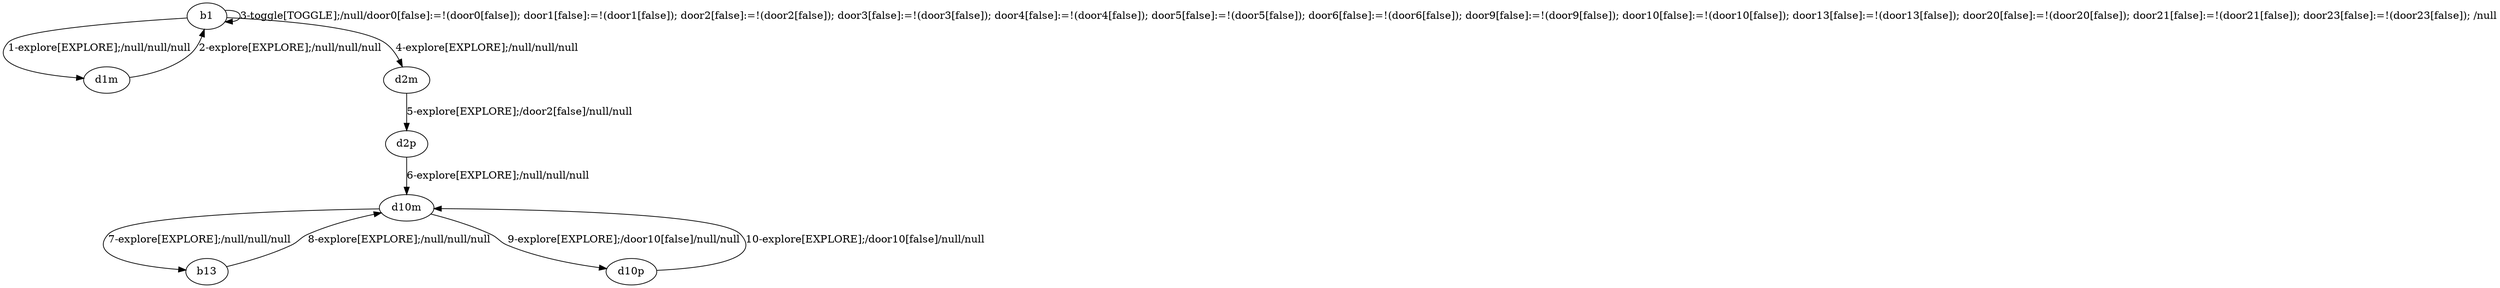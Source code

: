 # Total number of goals covered by this test: 1
# d10p --> d10m

digraph g {
"b1" -> "d1m" [label = "1-explore[EXPLORE];/null/null/null"];
"d1m" -> "b1" [label = "2-explore[EXPLORE];/null/null/null"];
"b1" -> "b1" [label = "3-toggle[TOGGLE];/null/door0[false]:=!(door0[false]); door1[false]:=!(door1[false]); door2[false]:=!(door2[false]); door3[false]:=!(door3[false]); door4[false]:=!(door4[false]); door5[false]:=!(door5[false]); door6[false]:=!(door6[false]); door9[false]:=!(door9[false]); door10[false]:=!(door10[false]); door13[false]:=!(door13[false]); door20[false]:=!(door20[false]); door21[false]:=!(door21[false]); door23[false]:=!(door23[false]); /null"];
"b1" -> "d2m" [label = "4-explore[EXPLORE];/null/null/null"];
"d2m" -> "d2p" [label = "5-explore[EXPLORE];/door2[false]/null/null"];
"d2p" -> "d10m" [label = "6-explore[EXPLORE];/null/null/null"];
"d10m" -> "b13" [label = "7-explore[EXPLORE];/null/null/null"];
"b13" -> "d10m" [label = "8-explore[EXPLORE];/null/null/null"];
"d10m" -> "d10p" [label = "9-explore[EXPLORE];/door10[false]/null/null"];
"d10p" -> "d10m" [label = "10-explore[EXPLORE];/door10[false]/null/null"];
}